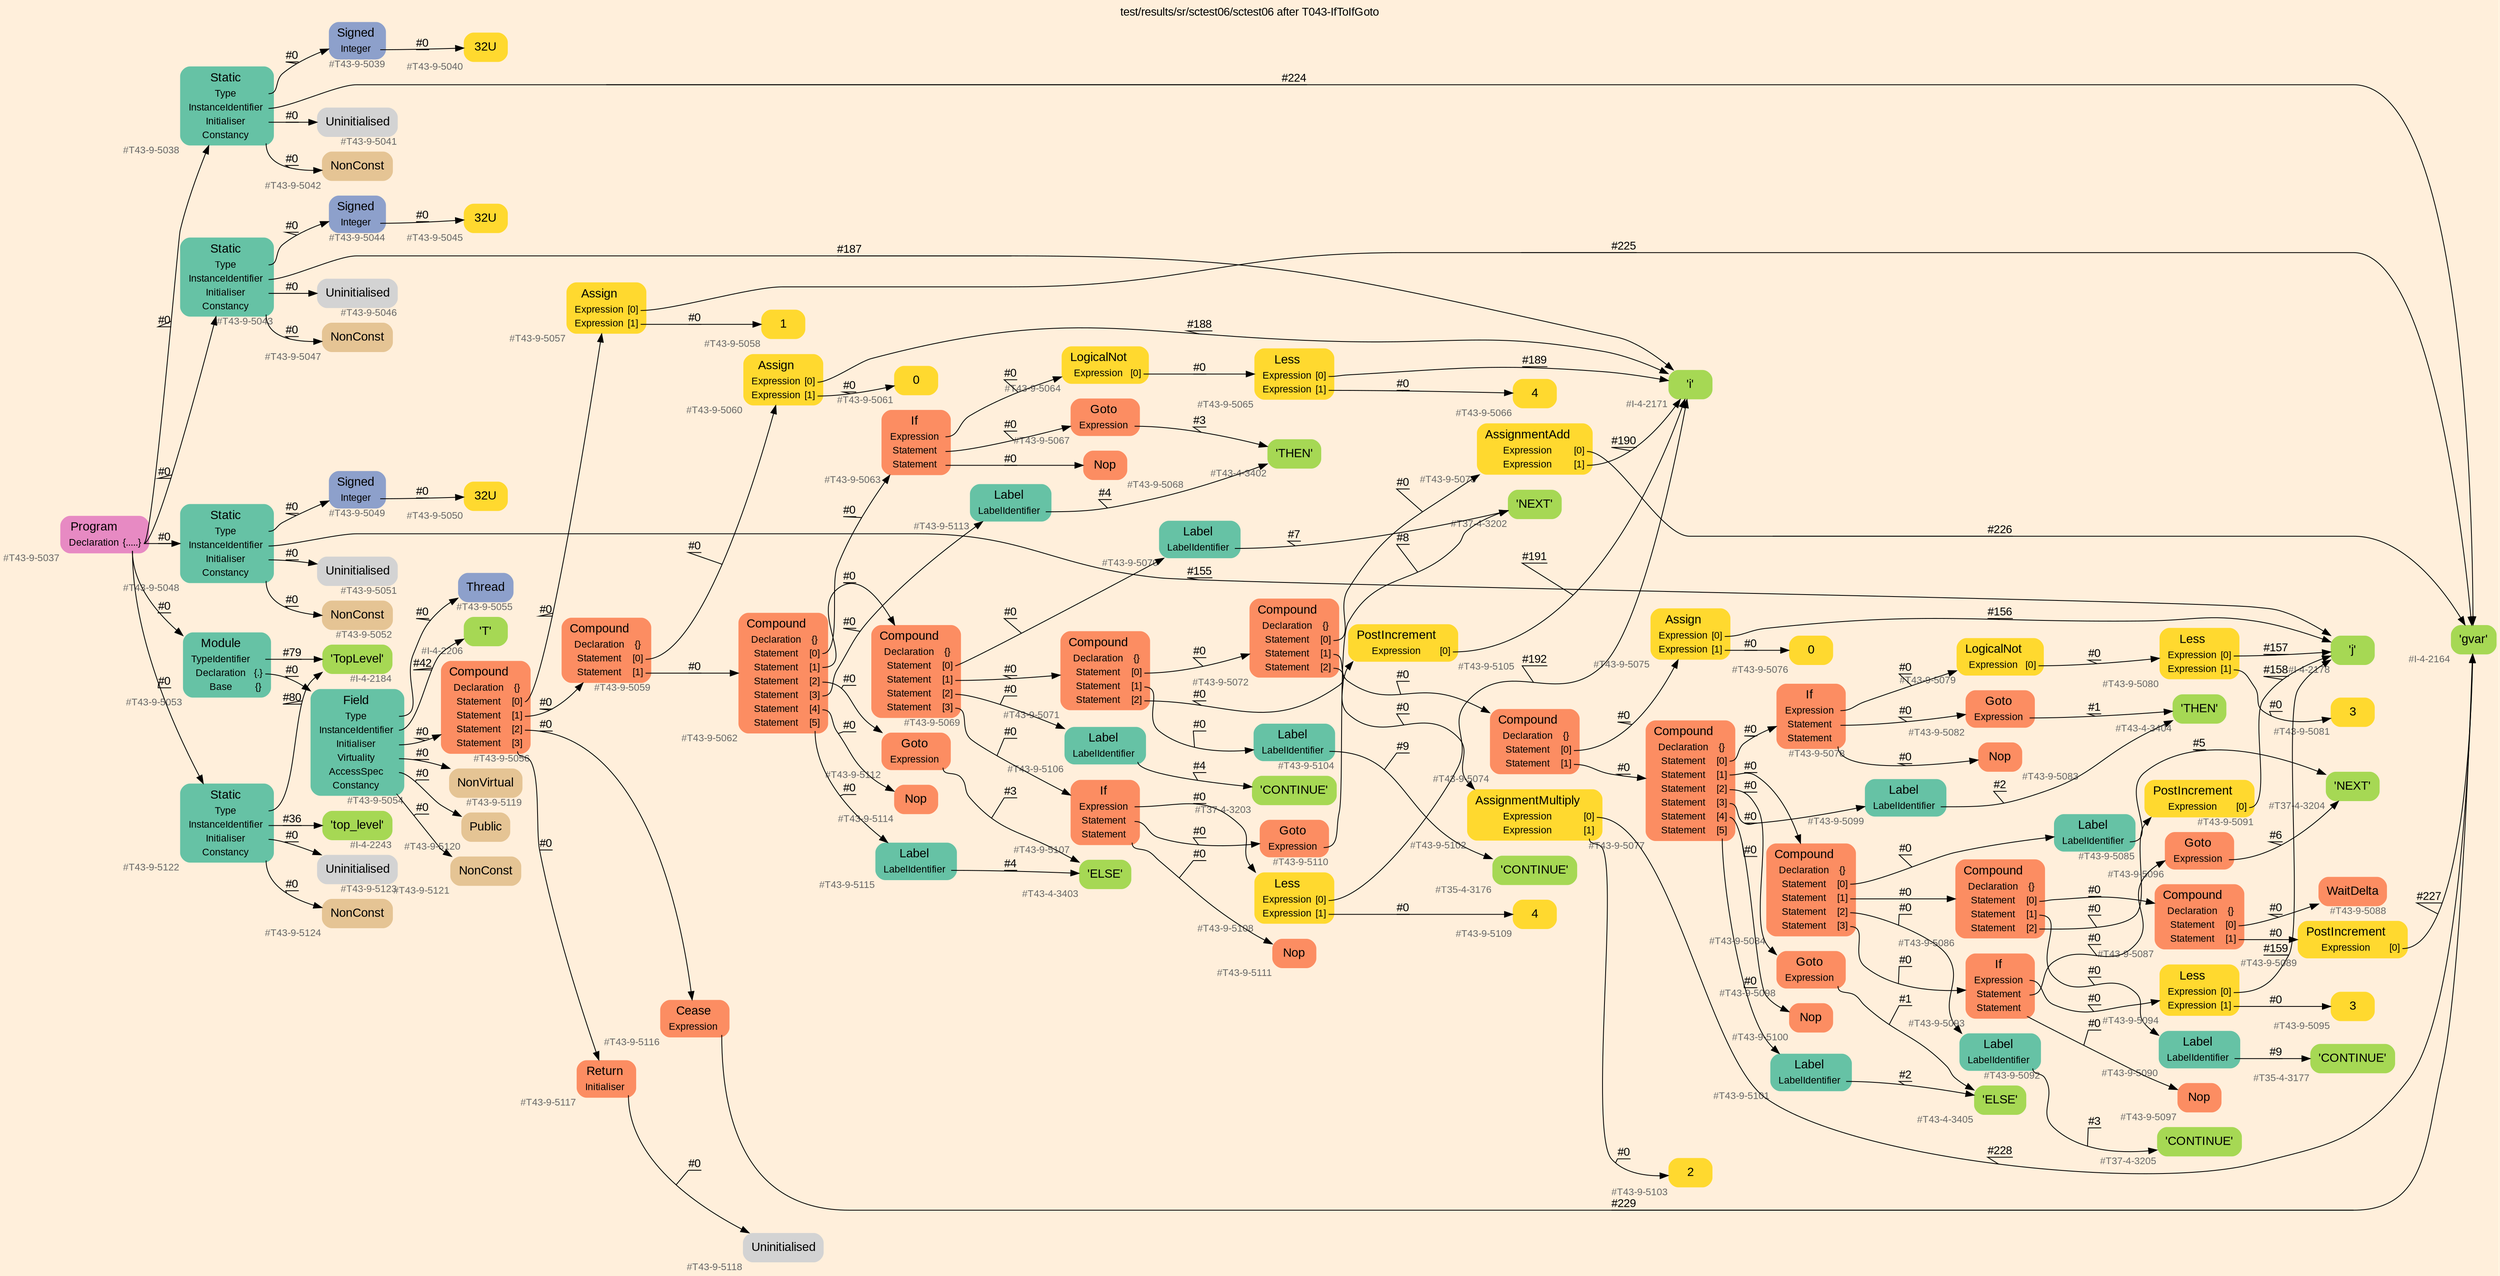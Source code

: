 digraph "test/results/sr/sctest06/sctest06 after T043-IfToIfGoto" {
label = "test/results/sr/sctest06/sctest06 after T043-IfToIfGoto"
labelloc = t
graph [
    rankdir = "LR"
    ranksep = 0.3
    bgcolor = antiquewhite1
    color = black
    fontcolor = black
    fontname = "Arial"
];
node [
    fontname = "Arial"
];
edge [
    fontname = "Arial"
];

// -------------------- node figure --------------------
// -------- block #T43-9-5037 ----------
"#T43-9-5037" [
    fillcolor = "/set28/4"
    xlabel = "#T43-9-5037"
    fontsize = "12"
    fontcolor = grey40
    shape = "plaintext"
    label = <<TABLE BORDER="0" CELLBORDER="0" CELLSPACING="0">
     <TR><TD><FONT COLOR="black" POINT-SIZE="15">Program</FONT></TD></TR>
     <TR><TD><FONT COLOR="black" POINT-SIZE="12">Declaration</FONT></TD><TD PORT="port0"><FONT COLOR="black" POINT-SIZE="12">{.....}</FONT></TD></TR>
    </TABLE>>
    style = "rounded,filled"
];

// -------- block #T43-9-5038 ----------
"#T43-9-5038" [
    fillcolor = "/set28/1"
    xlabel = "#T43-9-5038"
    fontsize = "12"
    fontcolor = grey40
    shape = "plaintext"
    label = <<TABLE BORDER="0" CELLBORDER="0" CELLSPACING="0">
     <TR><TD><FONT COLOR="black" POINT-SIZE="15">Static</FONT></TD></TR>
     <TR><TD><FONT COLOR="black" POINT-SIZE="12">Type</FONT></TD><TD PORT="port0"></TD></TR>
     <TR><TD><FONT COLOR="black" POINT-SIZE="12">InstanceIdentifier</FONT></TD><TD PORT="port1"></TD></TR>
     <TR><TD><FONT COLOR="black" POINT-SIZE="12">Initialiser</FONT></TD><TD PORT="port2"></TD></TR>
     <TR><TD><FONT COLOR="black" POINT-SIZE="12">Constancy</FONT></TD><TD PORT="port3"></TD></TR>
    </TABLE>>
    style = "rounded,filled"
];

// -------- block #T43-9-5039 ----------
"#T43-9-5039" [
    fillcolor = "/set28/3"
    xlabel = "#T43-9-5039"
    fontsize = "12"
    fontcolor = grey40
    shape = "plaintext"
    label = <<TABLE BORDER="0" CELLBORDER="0" CELLSPACING="0">
     <TR><TD><FONT COLOR="black" POINT-SIZE="15">Signed</FONT></TD></TR>
     <TR><TD><FONT COLOR="black" POINT-SIZE="12">Integer</FONT></TD><TD PORT="port0"></TD></TR>
    </TABLE>>
    style = "rounded,filled"
];

// -------- block #T43-9-5040 ----------
"#T43-9-5040" [
    fillcolor = "/set28/6"
    xlabel = "#T43-9-5040"
    fontsize = "12"
    fontcolor = grey40
    shape = "plaintext"
    label = <<TABLE BORDER="0" CELLBORDER="0" CELLSPACING="0">
     <TR><TD><FONT COLOR="black" POINT-SIZE="15">32U</FONT></TD></TR>
    </TABLE>>
    style = "rounded,filled"
];

// -------- block #I-4-2164 ----------
"#I-4-2164" [
    fillcolor = "/set28/5"
    xlabel = "#I-4-2164"
    fontsize = "12"
    fontcolor = grey40
    shape = "plaintext"
    label = <<TABLE BORDER="0" CELLBORDER="0" CELLSPACING="0">
     <TR><TD><FONT COLOR="black" POINT-SIZE="15">'gvar'</FONT></TD></TR>
    </TABLE>>
    style = "rounded,filled"
];

// -------- block #T43-9-5041 ----------
"#T43-9-5041" [
    xlabel = "#T43-9-5041"
    fontsize = "12"
    fontcolor = grey40
    shape = "plaintext"
    label = <<TABLE BORDER="0" CELLBORDER="0" CELLSPACING="0">
     <TR><TD><FONT COLOR="black" POINT-SIZE="15">Uninitialised</FONT></TD></TR>
    </TABLE>>
    style = "rounded,filled"
];

// -------- block #T43-9-5042 ----------
"#T43-9-5042" [
    fillcolor = "/set28/7"
    xlabel = "#T43-9-5042"
    fontsize = "12"
    fontcolor = grey40
    shape = "plaintext"
    label = <<TABLE BORDER="0" CELLBORDER="0" CELLSPACING="0">
     <TR><TD><FONT COLOR="black" POINT-SIZE="15">NonConst</FONT></TD></TR>
    </TABLE>>
    style = "rounded,filled"
];

// -------- block #T43-9-5043 ----------
"#T43-9-5043" [
    fillcolor = "/set28/1"
    xlabel = "#T43-9-5043"
    fontsize = "12"
    fontcolor = grey40
    shape = "plaintext"
    label = <<TABLE BORDER="0" CELLBORDER="0" CELLSPACING="0">
     <TR><TD><FONT COLOR="black" POINT-SIZE="15">Static</FONT></TD></TR>
     <TR><TD><FONT COLOR="black" POINT-SIZE="12">Type</FONT></TD><TD PORT="port0"></TD></TR>
     <TR><TD><FONT COLOR="black" POINT-SIZE="12">InstanceIdentifier</FONT></TD><TD PORT="port1"></TD></TR>
     <TR><TD><FONT COLOR="black" POINT-SIZE="12">Initialiser</FONT></TD><TD PORT="port2"></TD></TR>
     <TR><TD><FONT COLOR="black" POINT-SIZE="12">Constancy</FONT></TD><TD PORT="port3"></TD></TR>
    </TABLE>>
    style = "rounded,filled"
];

// -------- block #T43-9-5044 ----------
"#T43-9-5044" [
    fillcolor = "/set28/3"
    xlabel = "#T43-9-5044"
    fontsize = "12"
    fontcolor = grey40
    shape = "plaintext"
    label = <<TABLE BORDER="0" CELLBORDER="0" CELLSPACING="0">
     <TR><TD><FONT COLOR="black" POINT-SIZE="15">Signed</FONT></TD></TR>
     <TR><TD><FONT COLOR="black" POINT-SIZE="12">Integer</FONT></TD><TD PORT="port0"></TD></TR>
    </TABLE>>
    style = "rounded,filled"
];

// -------- block #T43-9-5045 ----------
"#T43-9-5045" [
    fillcolor = "/set28/6"
    xlabel = "#T43-9-5045"
    fontsize = "12"
    fontcolor = grey40
    shape = "plaintext"
    label = <<TABLE BORDER="0" CELLBORDER="0" CELLSPACING="0">
     <TR><TD><FONT COLOR="black" POINT-SIZE="15">32U</FONT></TD></TR>
    </TABLE>>
    style = "rounded,filled"
];

// -------- block #I-4-2171 ----------
"#I-4-2171" [
    fillcolor = "/set28/5"
    xlabel = "#I-4-2171"
    fontsize = "12"
    fontcolor = grey40
    shape = "plaintext"
    label = <<TABLE BORDER="0" CELLBORDER="0" CELLSPACING="0">
     <TR><TD><FONT COLOR="black" POINT-SIZE="15">'i'</FONT></TD></TR>
    </TABLE>>
    style = "rounded,filled"
];

// -------- block #T43-9-5046 ----------
"#T43-9-5046" [
    xlabel = "#T43-9-5046"
    fontsize = "12"
    fontcolor = grey40
    shape = "plaintext"
    label = <<TABLE BORDER="0" CELLBORDER="0" CELLSPACING="0">
     <TR><TD><FONT COLOR="black" POINT-SIZE="15">Uninitialised</FONT></TD></TR>
    </TABLE>>
    style = "rounded,filled"
];

// -------- block #T43-9-5047 ----------
"#T43-9-5047" [
    fillcolor = "/set28/7"
    xlabel = "#T43-9-5047"
    fontsize = "12"
    fontcolor = grey40
    shape = "plaintext"
    label = <<TABLE BORDER="0" CELLBORDER="0" CELLSPACING="0">
     <TR><TD><FONT COLOR="black" POINT-SIZE="15">NonConst</FONT></TD></TR>
    </TABLE>>
    style = "rounded,filled"
];

// -------- block #T43-9-5048 ----------
"#T43-9-5048" [
    fillcolor = "/set28/1"
    xlabel = "#T43-9-5048"
    fontsize = "12"
    fontcolor = grey40
    shape = "plaintext"
    label = <<TABLE BORDER="0" CELLBORDER="0" CELLSPACING="0">
     <TR><TD><FONT COLOR="black" POINT-SIZE="15">Static</FONT></TD></TR>
     <TR><TD><FONT COLOR="black" POINT-SIZE="12">Type</FONT></TD><TD PORT="port0"></TD></TR>
     <TR><TD><FONT COLOR="black" POINT-SIZE="12">InstanceIdentifier</FONT></TD><TD PORT="port1"></TD></TR>
     <TR><TD><FONT COLOR="black" POINT-SIZE="12">Initialiser</FONT></TD><TD PORT="port2"></TD></TR>
     <TR><TD><FONT COLOR="black" POINT-SIZE="12">Constancy</FONT></TD><TD PORT="port3"></TD></TR>
    </TABLE>>
    style = "rounded,filled"
];

// -------- block #T43-9-5049 ----------
"#T43-9-5049" [
    fillcolor = "/set28/3"
    xlabel = "#T43-9-5049"
    fontsize = "12"
    fontcolor = grey40
    shape = "plaintext"
    label = <<TABLE BORDER="0" CELLBORDER="0" CELLSPACING="0">
     <TR><TD><FONT COLOR="black" POINT-SIZE="15">Signed</FONT></TD></TR>
     <TR><TD><FONT COLOR="black" POINT-SIZE="12">Integer</FONT></TD><TD PORT="port0"></TD></TR>
    </TABLE>>
    style = "rounded,filled"
];

// -------- block #T43-9-5050 ----------
"#T43-9-5050" [
    fillcolor = "/set28/6"
    xlabel = "#T43-9-5050"
    fontsize = "12"
    fontcolor = grey40
    shape = "plaintext"
    label = <<TABLE BORDER="0" CELLBORDER="0" CELLSPACING="0">
     <TR><TD><FONT COLOR="black" POINT-SIZE="15">32U</FONT></TD></TR>
    </TABLE>>
    style = "rounded,filled"
];

// -------- block #I-4-2178 ----------
"#I-4-2178" [
    fillcolor = "/set28/5"
    xlabel = "#I-4-2178"
    fontsize = "12"
    fontcolor = grey40
    shape = "plaintext"
    label = <<TABLE BORDER="0" CELLBORDER="0" CELLSPACING="0">
     <TR><TD><FONT COLOR="black" POINT-SIZE="15">'j'</FONT></TD></TR>
    </TABLE>>
    style = "rounded,filled"
];

// -------- block #T43-9-5051 ----------
"#T43-9-5051" [
    xlabel = "#T43-9-5051"
    fontsize = "12"
    fontcolor = grey40
    shape = "plaintext"
    label = <<TABLE BORDER="0" CELLBORDER="0" CELLSPACING="0">
     <TR><TD><FONT COLOR="black" POINT-SIZE="15">Uninitialised</FONT></TD></TR>
    </TABLE>>
    style = "rounded,filled"
];

// -------- block #T43-9-5052 ----------
"#T43-9-5052" [
    fillcolor = "/set28/7"
    xlabel = "#T43-9-5052"
    fontsize = "12"
    fontcolor = grey40
    shape = "plaintext"
    label = <<TABLE BORDER="0" CELLBORDER="0" CELLSPACING="0">
     <TR><TD><FONT COLOR="black" POINT-SIZE="15">NonConst</FONT></TD></TR>
    </TABLE>>
    style = "rounded,filled"
];

// -------- block #T43-9-5053 ----------
"#T43-9-5053" [
    fillcolor = "/set28/1"
    xlabel = "#T43-9-5053"
    fontsize = "12"
    fontcolor = grey40
    shape = "plaintext"
    label = <<TABLE BORDER="0" CELLBORDER="0" CELLSPACING="0">
     <TR><TD><FONT COLOR="black" POINT-SIZE="15">Module</FONT></TD></TR>
     <TR><TD><FONT COLOR="black" POINT-SIZE="12">TypeIdentifier</FONT></TD><TD PORT="port0"></TD></TR>
     <TR><TD><FONT COLOR="black" POINT-SIZE="12">Declaration</FONT></TD><TD PORT="port1"><FONT COLOR="black" POINT-SIZE="12">{.}</FONT></TD></TR>
     <TR><TD><FONT COLOR="black" POINT-SIZE="12">Base</FONT></TD><TD PORT="port2"><FONT COLOR="black" POINT-SIZE="12">{}</FONT></TD></TR>
    </TABLE>>
    style = "rounded,filled"
];

// -------- block #I-4-2184 ----------
"#I-4-2184" [
    fillcolor = "/set28/5"
    xlabel = "#I-4-2184"
    fontsize = "12"
    fontcolor = grey40
    shape = "plaintext"
    label = <<TABLE BORDER="0" CELLBORDER="0" CELLSPACING="0">
     <TR><TD><FONT COLOR="black" POINT-SIZE="15">'TopLevel'</FONT></TD></TR>
    </TABLE>>
    style = "rounded,filled"
];

// -------- block #T43-9-5054 ----------
"#T43-9-5054" [
    fillcolor = "/set28/1"
    xlabel = "#T43-9-5054"
    fontsize = "12"
    fontcolor = grey40
    shape = "plaintext"
    label = <<TABLE BORDER="0" CELLBORDER="0" CELLSPACING="0">
     <TR><TD><FONT COLOR="black" POINT-SIZE="15">Field</FONT></TD></TR>
     <TR><TD><FONT COLOR="black" POINT-SIZE="12">Type</FONT></TD><TD PORT="port0"></TD></TR>
     <TR><TD><FONT COLOR="black" POINT-SIZE="12">InstanceIdentifier</FONT></TD><TD PORT="port1"></TD></TR>
     <TR><TD><FONT COLOR="black" POINT-SIZE="12">Initialiser</FONT></TD><TD PORT="port2"></TD></TR>
     <TR><TD><FONT COLOR="black" POINT-SIZE="12">Virtuality</FONT></TD><TD PORT="port3"></TD></TR>
     <TR><TD><FONT COLOR="black" POINT-SIZE="12">AccessSpec</FONT></TD><TD PORT="port4"></TD></TR>
     <TR><TD><FONT COLOR="black" POINT-SIZE="12">Constancy</FONT></TD><TD PORT="port5"></TD></TR>
    </TABLE>>
    style = "rounded,filled"
];

// -------- block #T43-9-5055 ----------
"#T43-9-5055" [
    fillcolor = "/set28/3"
    xlabel = "#T43-9-5055"
    fontsize = "12"
    fontcolor = grey40
    shape = "plaintext"
    label = <<TABLE BORDER="0" CELLBORDER="0" CELLSPACING="0">
     <TR><TD><FONT COLOR="black" POINT-SIZE="15">Thread</FONT></TD></TR>
    </TABLE>>
    style = "rounded,filled"
];

// -------- block #I-4-2206 ----------
"#I-4-2206" [
    fillcolor = "/set28/5"
    xlabel = "#I-4-2206"
    fontsize = "12"
    fontcolor = grey40
    shape = "plaintext"
    label = <<TABLE BORDER="0" CELLBORDER="0" CELLSPACING="0">
     <TR><TD><FONT COLOR="black" POINT-SIZE="15">'T'</FONT></TD></TR>
    </TABLE>>
    style = "rounded,filled"
];

// -------- block #T43-9-5056 ----------
"#T43-9-5056" [
    fillcolor = "/set28/2"
    xlabel = "#T43-9-5056"
    fontsize = "12"
    fontcolor = grey40
    shape = "plaintext"
    label = <<TABLE BORDER="0" CELLBORDER="0" CELLSPACING="0">
     <TR><TD><FONT COLOR="black" POINT-SIZE="15">Compound</FONT></TD></TR>
     <TR><TD><FONT COLOR="black" POINT-SIZE="12">Declaration</FONT></TD><TD PORT="port0"><FONT COLOR="black" POINT-SIZE="12">{}</FONT></TD></TR>
     <TR><TD><FONT COLOR="black" POINT-SIZE="12">Statement</FONT></TD><TD PORT="port1"><FONT COLOR="black" POINT-SIZE="12">[0]</FONT></TD></TR>
     <TR><TD><FONT COLOR="black" POINT-SIZE="12">Statement</FONT></TD><TD PORT="port2"><FONT COLOR="black" POINT-SIZE="12">[1]</FONT></TD></TR>
     <TR><TD><FONT COLOR="black" POINT-SIZE="12">Statement</FONT></TD><TD PORT="port3"><FONT COLOR="black" POINT-SIZE="12">[2]</FONT></TD></TR>
     <TR><TD><FONT COLOR="black" POINT-SIZE="12">Statement</FONT></TD><TD PORT="port4"><FONT COLOR="black" POINT-SIZE="12">[3]</FONT></TD></TR>
    </TABLE>>
    style = "rounded,filled"
];

// -------- block #T43-9-5057 ----------
"#T43-9-5057" [
    fillcolor = "/set28/6"
    xlabel = "#T43-9-5057"
    fontsize = "12"
    fontcolor = grey40
    shape = "plaintext"
    label = <<TABLE BORDER="0" CELLBORDER="0" CELLSPACING="0">
     <TR><TD><FONT COLOR="black" POINT-SIZE="15">Assign</FONT></TD></TR>
     <TR><TD><FONT COLOR="black" POINT-SIZE="12">Expression</FONT></TD><TD PORT="port0"><FONT COLOR="black" POINT-SIZE="12">[0]</FONT></TD></TR>
     <TR><TD><FONT COLOR="black" POINT-SIZE="12">Expression</FONT></TD><TD PORT="port1"><FONT COLOR="black" POINT-SIZE="12">[1]</FONT></TD></TR>
    </TABLE>>
    style = "rounded,filled"
];

// -------- block #T43-9-5058 ----------
"#T43-9-5058" [
    fillcolor = "/set28/6"
    xlabel = "#T43-9-5058"
    fontsize = "12"
    fontcolor = grey40
    shape = "plaintext"
    label = <<TABLE BORDER="0" CELLBORDER="0" CELLSPACING="0">
     <TR><TD><FONT COLOR="black" POINT-SIZE="15">1</FONT></TD></TR>
    </TABLE>>
    style = "rounded,filled"
];

// -------- block #T43-9-5059 ----------
"#T43-9-5059" [
    fillcolor = "/set28/2"
    xlabel = "#T43-9-5059"
    fontsize = "12"
    fontcolor = grey40
    shape = "plaintext"
    label = <<TABLE BORDER="0" CELLBORDER="0" CELLSPACING="0">
     <TR><TD><FONT COLOR="black" POINT-SIZE="15">Compound</FONT></TD></TR>
     <TR><TD><FONT COLOR="black" POINT-SIZE="12">Declaration</FONT></TD><TD PORT="port0"><FONT COLOR="black" POINT-SIZE="12">{}</FONT></TD></TR>
     <TR><TD><FONT COLOR="black" POINT-SIZE="12">Statement</FONT></TD><TD PORT="port1"><FONT COLOR="black" POINT-SIZE="12">[0]</FONT></TD></TR>
     <TR><TD><FONT COLOR="black" POINT-SIZE="12">Statement</FONT></TD><TD PORT="port2"><FONT COLOR="black" POINT-SIZE="12">[1]</FONT></TD></TR>
    </TABLE>>
    style = "rounded,filled"
];

// -------- block #T43-9-5060 ----------
"#T43-9-5060" [
    fillcolor = "/set28/6"
    xlabel = "#T43-9-5060"
    fontsize = "12"
    fontcolor = grey40
    shape = "plaintext"
    label = <<TABLE BORDER="0" CELLBORDER="0" CELLSPACING="0">
     <TR><TD><FONT COLOR="black" POINT-SIZE="15">Assign</FONT></TD></TR>
     <TR><TD><FONT COLOR="black" POINT-SIZE="12">Expression</FONT></TD><TD PORT="port0"><FONT COLOR="black" POINT-SIZE="12">[0]</FONT></TD></TR>
     <TR><TD><FONT COLOR="black" POINT-SIZE="12">Expression</FONT></TD><TD PORT="port1"><FONT COLOR="black" POINT-SIZE="12">[1]</FONT></TD></TR>
    </TABLE>>
    style = "rounded,filled"
];

// -------- block #T43-9-5061 ----------
"#T43-9-5061" [
    fillcolor = "/set28/6"
    xlabel = "#T43-9-5061"
    fontsize = "12"
    fontcolor = grey40
    shape = "plaintext"
    label = <<TABLE BORDER="0" CELLBORDER="0" CELLSPACING="0">
     <TR><TD><FONT COLOR="black" POINT-SIZE="15">0</FONT></TD></TR>
    </TABLE>>
    style = "rounded,filled"
];

// -------- block #T43-9-5062 ----------
"#T43-9-5062" [
    fillcolor = "/set28/2"
    xlabel = "#T43-9-5062"
    fontsize = "12"
    fontcolor = grey40
    shape = "plaintext"
    label = <<TABLE BORDER="0" CELLBORDER="0" CELLSPACING="0">
     <TR><TD><FONT COLOR="black" POINT-SIZE="15">Compound</FONT></TD></TR>
     <TR><TD><FONT COLOR="black" POINT-SIZE="12">Declaration</FONT></TD><TD PORT="port0"><FONT COLOR="black" POINT-SIZE="12">{}</FONT></TD></TR>
     <TR><TD><FONT COLOR="black" POINT-SIZE="12">Statement</FONT></TD><TD PORT="port1"><FONT COLOR="black" POINT-SIZE="12">[0]</FONT></TD></TR>
     <TR><TD><FONT COLOR="black" POINT-SIZE="12">Statement</FONT></TD><TD PORT="port2"><FONT COLOR="black" POINT-SIZE="12">[1]</FONT></TD></TR>
     <TR><TD><FONT COLOR="black" POINT-SIZE="12">Statement</FONT></TD><TD PORT="port3"><FONT COLOR="black" POINT-SIZE="12">[2]</FONT></TD></TR>
     <TR><TD><FONT COLOR="black" POINT-SIZE="12">Statement</FONT></TD><TD PORT="port4"><FONT COLOR="black" POINT-SIZE="12">[3]</FONT></TD></TR>
     <TR><TD><FONT COLOR="black" POINT-SIZE="12">Statement</FONT></TD><TD PORT="port5"><FONT COLOR="black" POINT-SIZE="12">[4]</FONT></TD></TR>
     <TR><TD><FONT COLOR="black" POINT-SIZE="12">Statement</FONT></TD><TD PORT="port6"><FONT COLOR="black" POINT-SIZE="12">[5]</FONT></TD></TR>
    </TABLE>>
    style = "rounded,filled"
];

// -------- block #T43-9-5063 ----------
"#T43-9-5063" [
    fillcolor = "/set28/2"
    xlabel = "#T43-9-5063"
    fontsize = "12"
    fontcolor = grey40
    shape = "plaintext"
    label = <<TABLE BORDER="0" CELLBORDER="0" CELLSPACING="0">
     <TR><TD><FONT COLOR="black" POINT-SIZE="15">If</FONT></TD></TR>
     <TR><TD><FONT COLOR="black" POINT-SIZE="12">Expression</FONT></TD><TD PORT="port0"></TD></TR>
     <TR><TD><FONT COLOR="black" POINT-SIZE="12">Statement</FONT></TD><TD PORT="port1"></TD></TR>
     <TR><TD><FONT COLOR="black" POINT-SIZE="12">Statement</FONT></TD><TD PORT="port2"></TD></TR>
    </TABLE>>
    style = "rounded,filled"
];

// -------- block #T43-9-5064 ----------
"#T43-9-5064" [
    fillcolor = "/set28/6"
    xlabel = "#T43-9-5064"
    fontsize = "12"
    fontcolor = grey40
    shape = "plaintext"
    label = <<TABLE BORDER="0" CELLBORDER="0" CELLSPACING="0">
     <TR><TD><FONT COLOR="black" POINT-SIZE="15">LogicalNot</FONT></TD></TR>
     <TR><TD><FONT COLOR="black" POINT-SIZE="12">Expression</FONT></TD><TD PORT="port0"><FONT COLOR="black" POINT-SIZE="12">[0]</FONT></TD></TR>
    </TABLE>>
    style = "rounded,filled"
];

// -------- block #T43-9-5065 ----------
"#T43-9-5065" [
    fillcolor = "/set28/6"
    xlabel = "#T43-9-5065"
    fontsize = "12"
    fontcolor = grey40
    shape = "plaintext"
    label = <<TABLE BORDER="0" CELLBORDER="0" CELLSPACING="0">
     <TR><TD><FONT COLOR="black" POINT-SIZE="15">Less</FONT></TD></TR>
     <TR><TD><FONT COLOR="black" POINT-SIZE="12">Expression</FONT></TD><TD PORT="port0"><FONT COLOR="black" POINT-SIZE="12">[0]</FONT></TD></TR>
     <TR><TD><FONT COLOR="black" POINT-SIZE="12">Expression</FONT></TD><TD PORT="port1"><FONT COLOR="black" POINT-SIZE="12">[1]</FONT></TD></TR>
    </TABLE>>
    style = "rounded,filled"
];

// -------- block #T43-9-5066 ----------
"#T43-9-5066" [
    fillcolor = "/set28/6"
    xlabel = "#T43-9-5066"
    fontsize = "12"
    fontcolor = grey40
    shape = "plaintext"
    label = <<TABLE BORDER="0" CELLBORDER="0" CELLSPACING="0">
     <TR><TD><FONT COLOR="black" POINT-SIZE="15">4</FONT></TD></TR>
    </TABLE>>
    style = "rounded,filled"
];

// -------- block #T43-9-5067 ----------
"#T43-9-5067" [
    fillcolor = "/set28/2"
    xlabel = "#T43-9-5067"
    fontsize = "12"
    fontcolor = grey40
    shape = "plaintext"
    label = <<TABLE BORDER="0" CELLBORDER="0" CELLSPACING="0">
     <TR><TD><FONT COLOR="black" POINT-SIZE="15">Goto</FONT></TD></TR>
     <TR><TD><FONT COLOR="black" POINT-SIZE="12">Expression</FONT></TD><TD PORT="port0"></TD></TR>
    </TABLE>>
    style = "rounded,filled"
];

// -------- block #T43-4-3402 ----------
"#T43-4-3402" [
    fillcolor = "/set28/5"
    xlabel = "#T43-4-3402"
    fontsize = "12"
    fontcolor = grey40
    shape = "plaintext"
    label = <<TABLE BORDER="0" CELLBORDER="0" CELLSPACING="0">
     <TR><TD><FONT COLOR="black" POINT-SIZE="15">'THEN'</FONT></TD></TR>
    </TABLE>>
    style = "rounded,filled"
];

// -------- block #T43-9-5068 ----------
"#T43-9-5068" [
    fillcolor = "/set28/2"
    xlabel = "#T43-9-5068"
    fontsize = "12"
    fontcolor = grey40
    shape = "plaintext"
    label = <<TABLE BORDER="0" CELLBORDER="0" CELLSPACING="0">
     <TR><TD><FONT COLOR="black" POINT-SIZE="15">Nop</FONT></TD></TR>
    </TABLE>>
    style = "rounded,filled"
];

// -------- block #T43-9-5069 ----------
"#T43-9-5069" [
    fillcolor = "/set28/2"
    xlabel = "#T43-9-5069"
    fontsize = "12"
    fontcolor = grey40
    shape = "plaintext"
    label = <<TABLE BORDER="0" CELLBORDER="0" CELLSPACING="0">
     <TR><TD><FONT COLOR="black" POINT-SIZE="15">Compound</FONT></TD></TR>
     <TR><TD><FONT COLOR="black" POINT-SIZE="12">Declaration</FONT></TD><TD PORT="port0"><FONT COLOR="black" POINT-SIZE="12">{}</FONT></TD></TR>
     <TR><TD><FONT COLOR="black" POINT-SIZE="12">Statement</FONT></TD><TD PORT="port1"><FONT COLOR="black" POINT-SIZE="12">[0]</FONT></TD></TR>
     <TR><TD><FONT COLOR="black" POINT-SIZE="12">Statement</FONT></TD><TD PORT="port2"><FONT COLOR="black" POINT-SIZE="12">[1]</FONT></TD></TR>
     <TR><TD><FONT COLOR="black" POINT-SIZE="12">Statement</FONT></TD><TD PORT="port3"><FONT COLOR="black" POINT-SIZE="12">[2]</FONT></TD></TR>
     <TR><TD><FONT COLOR="black" POINT-SIZE="12">Statement</FONT></TD><TD PORT="port4"><FONT COLOR="black" POINT-SIZE="12">[3]</FONT></TD></TR>
    </TABLE>>
    style = "rounded,filled"
];

// -------- block #T43-9-5070 ----------
"#T43-9-5070" [
    fillcolor = "/set28/1"
    xlabel = "#T43-9-5070"
    fontsize = "12"
    fontcolor = grey40
    shape = "plaintext"
    label = <<TABLE BORDER="0" CELLBORDER="0" CELLSPACING="0">
     <TR><TD><FONT COLOR="black" POINT-SIZE="15">Label</FONT></TD></TR>
     <TR><TD><FONT COLOR="black" POINT-SIZE="12">LabelIdentifier</FONT></TD><TD PORT="port0"></TD></TR>
    </TABLE>>
    style = "rounded,filled"
];

// -------- block #T37-4-3202 ----------
"#T37-4-3202" [
    fillcolor = "/set28/5"
    xlabel = "#T37-4-3202"
    fontsize = "12"
    fontcolor = grey40
    shape = "plaintext"
    label = <<TABLE BORDER="0" CELLBORDER="0" CELLSPACING="0">
     <TR><TD><FONT COLOR="black" POINT-SIZE="15">'NEXT'</FONT></TD></TR>
    </TABLE>>
    style = "rounded,filled"
];

// -------- block #T43-9-5071 ----------
"#T43-9-5071" [
    fillcolor = "/set28/2"
    xlabel = "#T43-9-5071"
    fontsize = "12"
    fontcolor = grey40
    shape = "plaintext"
    label = <<TABLE BORDER="0" CELLBORDER="0" CELLSPACING="0">
     <TR><TD><FONT COLOR="black" POINT-SIZE="15">Compound</FONT></TD></TR>
     <TR><TD><FONT COLOR="black" POINT-SIZE="12">Declaration</FONT></TD><TD PORT="port0"><FONT COLOR="black" POINT-SIZE="12">{}</FONT></TD></TR>
     <TR><TD><FONT COLOR="black" POINT-SIZE="12">Statement</FONT></TD><TD PORT="port1"><FONT COLOR="black" POINT-SIZE="12">[0]</FONT></TD></TR>
     <TR><TD><FONT COLOR="black" POINT-SIZE="12">Statement</FONT></TD><TD PORT="port2"><FONT COLOR="black" POINT-SIZE="12">[1]</FONT></TD></TR>
     <TR><TD><FONT COLOR="black" POINT-SIZE="12">Statement</FONT></TD><TD PORT="port3"><FONT COLOR="black" POINT-SIZE="12">[2]</FONT></TD></TR>
    </TABLE>>
    style = "rounded,filled"
];

// -------- block #T43-9-5072 ----------
"#T43-9-5072" [
    fillcolor = "/set28/2"
    xlabel = "#T43-9-5072"
    fontsize = "12"
    fontcolor = grey40
    shape = "plaintext"
    label = <<TABLE BORDER="0" CELLBORDER="0" CELLSPACING="0">
     <TR><TD><FONT COLOR="black" POINT-SIZE="15">Compound</FONT></TD></TR>
     <TR><TD><FONT COLOR="black" POINT-SIZE="12">Declaration</FONT></TD><TD PORT="port0"><FONT COLOR="black" POINT-SIZE="12">{}</FONT></TD></TR>
     <TR><TD><FONT COLOR="black" POINT-SIZE="12">Statement</FONT></TD><TD PORT="port1"><FONT COLOR="black" POINT-SIZE="12">[0]</FONT></TD></TR>
     <TR><TD><FONT COLOR="black" POINT-SIZE="12">Statement</FONT></TD><TD PORT="port2"><FONT COLOR="black" POINT-SIZE="12">[1]</FONT></TD></TR>
     <TR><TD><FONT COLOR="black" POINT-SIZE="12">Statement</FONT></TD><TD PORT="port3"><FONT COLOR="black" POINT-SIZE="12">[2]</FONT></TD></TR>
    </TABLE>>
    style = "rounded,filled"
];

// -------- block #T43-9-5073 ----------
"#T43-9-5073" [
    fillcolor = "/set28/6"
    xlabel = "#T43-9-5073"
    fontsize = "12"
    fontcolor = grey40
    shape = "plaintext"
    label = <<TABLE BORDER="0" CELLBORDER="0" CELLSPACING="0">
     <TR><TD><FONT COLOR="black" POINT-SIZE="15">AssignmentAdd</FONT></TD></TR>
     <TR><TD><FONT COLOR="black" POINT-SIZE="12">Expression</FONT></TD><TD PORT="port0"><FONT COLOR="black" POINT-SIZE="12">[0]</FONT></TD></TR>
     <TR><TD><FONT COLOR="black" POINT-SIZE="12">Expression</FONT></TD><TD PORT="port1"><FONT COLOR="black" POINT-SIZE="12">[1]</FONT></TD></TR>
    </TABLE>>
    style = "rounded,filled"
];

// -------- block #T43-9-5074 ----------
"#T43-9-5074" [
    fillcolor = "/set28/2"
    xlabel = "#T43-9-5074"
    fontsize = "12"
    fontcolor = grey40
    shape = "plaintext"
    label = <<TABLE BORDER="0" CELLBORDER="0" CELLSPACING="0">
     <TR><TD><FONT COLOR="black" POINT-SIZE="15">Compound</FONT></TD></TR>
     <TR><TD><FONT COLOR="black" POINT-SIZE="12">Declaration</FONT></TD><TD PORT="port0"><FONT COLOR="black" POINT-SIZE="12">{}</FONT></TD></TR>
     <TR><TD><FONT COLOR="black" POINT-SIZE="12">Statement</FONT></TD><TD PORT="port1"><FONT COLOR="black" POINT-SIZE="12">[0]</FONT></TD></TR>
     <TR><TD><FONT COLOR="black" POINT-SIZE="12">Statement</FONT></TD><TD PORT="port2"><FONT COLOR="black" POINT-SIZE="12">[1]</FONT></TD></TR>
    </TABLE>>
    style = "rounded,filled"
];

// -------- block #T43-9-5075 ----------
"#T43-9-5075" [
    fillcolor = "/set28/6"
    xlabel = "#T43-9-5075"
    fontsize = "12"
    fontcolor = grey40
    shape = "plaintext"
    label = <<TABLE BORDER="0" CELLBORDER="0" CELLSPACING="0">
     <TR><TD><FONT COLOR="black" POINT-SIZE="15">Assign</FONT></TD></TR>
     <TR><TD><FONT COLOR="black" POINT-SIZE="12">Expression</FONT></TD><TD PORT="port0"><FONT COLOR="black" POINT-SIZE="12">[0]</FONT></TD></TR>
     <TR><TD><FONT COLOR="black" POINT-SIZE="12">Expression</FONT></TD><TD PORT="port1"><FONT COLOR="black" POINT-SIZE="12">[1]</FONT></TD></TR>
    </TABLE>>
    style = "rounded,filled"
];

// -------- block #T43-9-5076 ----------
"#T43-9-5076" [
    fillcolor = "/set28/6"
    xlabel = "#T43-9-5076"
    fontsize = "12"
    fontcolor = grey40
    shape = "plaintext"
    label = <<TABLE BORDER="0" CELLBORDER="0" CELLSPACING="0">
     <TR><TD><FONT COLOR="black" POINT-SIZE="15">0</FONT></TD></TR>
    </TABLE>>
    style = "rounded,filled"
];

// -------- block #T43-9-5077 ----------
"#T43-9-5077" [
    fillcolor = "/set28/2"
    xlabel = "#T43-9-5077"
    fontsize = "12"
    fontcolor = grey40
    shape = "plaintext"
    label = <<TABLE BORDER="0" CELLBORDER="0" CELLSPACING="0">
     <TR><TD><FONT COLOR="black" POINT-SIZE="15">Compound</FONT></TD></TR>
     <TR><TD><FONT COLOR="black" POINT-SIZE="12">Declaration</FONT></TD><TD PORT="port0"><FONT COLOR="black" POINT-SIZE="12">{}</FONT></TD></TR>
     <TR><TD><FONT COLOR="black" POINT-SIZE="12">Statement</FONT></TD><TD PORT="port1"><FONT COLOR="black" POINT-SIZE="12">[0]</FONT></TD></TR>
     <TR><TD><FONT COLOR="black" POINT-SIZE="12">Statement</FONT></TD><TD PORT="port2"><FONT COLOR="black" POINT-SIZE="12">[1]</FONT></TD></TR>
     <TR><TD><FONT COLOR="black" POINT-SIZE="12">Statement</FONT></TD><TD PORT="port3"><FONT COLOR="black" POINT-SIZE="12">[2]</FONT></TD></TR>
     <TR><TD><FONT COLOR="black" POINT-SIZE="12">Statement</FONT></TD><TD PORT="port4"><FONT COLOR="black" POINT-SIZE="12">[3]</FONT></TD></TR>
     <TR><TD><FONT COLOR="black" POINT-SIZE="12">Statement</FONT></TD><TD PORT="port5"><FONT COLOR="black" POINT-SIZE="12">[4]</FONT></TD></TR>
     <TR><TD><FONT COLOR="black" POINT-SIZE="12">Statement</FONT></TD><TD PORT="port6"><FONT COLOR="black" POINT-SIZE="12">[5]</FONT></TD></TR>
    </TABLE>>
    style = "rounded,filled"
];

// -------- block #T43-9-5078 ----------
"#T43-9-5078" [
    fillcolor = "/set28/2"
    xlabel = "#T43-9-5078"
    fontsize = "12"
    fontcolor = grey40
    shape = "plaintext"
    label = <<TABLE BORDER="0" CELLBORDER="0" CELLSPACING="0">
     <TR><TD><FONT COLOR="black" POINT-SIZE="15">If</FONT></TD></TR>
     <TR><TD><FONT COLOR="black" POINT-SIZE="12">Expression</FONT></TD><TD PORT="port0"></TD></TR>
     <TR><TD><FONT COLOR="black" POINT-SIZE="12">Statement</FONT></TD><TD PORT="port1"></TD></TR>
     <TR><TD><FONT COLOR="black" POINT-SIZE="12">Statement</FONT></TD><TD PORT="port2"></TD></TR>
    </TABLE>>
    style = "rounded,filled"
];

// -------- block #T43-9-5079 ----------
"#T43-9-5079" [
    fillcolor = "/set28/6"
    xlabel = "#T43-9-5079"
    fontsize = "12"
    fontcolor = grey40
    shape = "plaintext"
    label = <<TABLE BORDER="0" CELLBORDER="0" CELLSPACING="0">
     <TR><TD><FONT COLOR="black" POINT-SIZE="15">LogicalNot</FONT></TD></TR>
     <TR><TD><FONT COLOR="black" POINT-SIZE="12">Expression</FONT></TD><TD PORT="port0"><FONT COLOR="black" POINT-SIZE="12">[0]</FONT></TD></TR>
    </TABLE>>
    style = "rounded,filled"
];

// -------- block #T43-9-5080 ----------
"#T43-9-5080" [
    fillcolor = "/set28/6"
    xlabel = "#T43-9-5080"
    fontsize = "12"
    fontcolor = grey40
    shape = "plaintext"
    label = <<TABLE BORDER="0" CELLBORDER="0" CELLSPACING="0">
     <TR><TD><FONT COLOR="black" POINT-SIZE="15">Less</FONT></TD></TR>
     <TR><TD><FONT COLOR="black" POINT-SIZE="12">Expression</FONT></TD><TD PORT="port0"><FONT COLOR="black" POINT-SIZE="12">[0]</FONT></TD></TR>
     <TR><TD><FONT COLOR="black" POINT-SIZE="12">Expression</FONT></TD><TD PORT="port1"><FONT COLOR="black" POINT-SIZE="12">[1]</FONT></TD></TR>
    </TABLE>>
    style = "rounded,filled"
];

// -------- block #T43-9-5081 ----------
"#T43-9-5081" [
    fillcolor = "/set28/6"
    xlabel = "#T43-9-5081"
    fontsize = "12"
    fontcolor = grey40
    shape = "plaintext"
    label = <<TABLE BORDER="0" CELLBORDER="0" CELLSPACING="0">
     <TR><TD><FONT COLOR="black" POINT-SIZE="15">3</FONT></TD></TR>
    </TABLE>>
    style = "rounded,filled"
];

// -------- block #T43-9-5082 ----------
"#T43-9-5082" [
    fillcolor = "/set28/2"
    xlabel = "#T43-9-5082"
    fontsize = "12"
    fontcolor = grey40
    shape = "plaintext"
    label = <<TABLE BORDER="0" CELLBORDER="0" CELLSPACING="0">
     <TR><TD><FONT COLOR="black" POINT-SIZE="15">Goto</FONT></TD></TR>
     <TR><TD><FONT COLOR="black" POINT-SIZE="12">Expression</FONT></TD><TD PORT="port0"></TD></TR>
    </TABLE>>
    style = "rounded,filled"
];

// -------- block #T43-4-3404 ----------
"#T43-4-3404" [
    fillcolor = "/set28/5"
    xlabel = "#T43-4-3404"
    fontsize = "12"
    fontcolor = grey40
    shape = "plaintext"
    label = <<TABLE BORDER="0" CELLBORDER="0" CELLSPACING="0">
     <TR><TD><FONT COLOR="black" POINT-SIZE="15">'THEN'</FONT></TD></TR>
    </TABLE>>
    style = "rounded,filled"
];

// -------- block #T43-9-5083 ----------
"#T43-9-5083" [
    fillcolor = "/set28/2"
    xlabel = "#T43-9-5083"
    fontsize = "12"
    fontcolor = grey40
    shape = "plaintext"
    label = <<TABLE BORDER="0" CELLBORDER="0" CELLSPACING="0">
     <TR><TD><FONT COLOR="black" POINT-SIZE="15">Nop</FONT></TD></TR>
    </TABLE>>
    style = "rounded,filled"
];

// -------- block #T43-9-5084 ----------
"#T43-9-5084" [
    fillcolor = "/set28/2"
    xlabel = "#T43-9-5084"
    fontsize = "12"
    fontcolor = grey40
    shape = "plaintext"
    label = <<TABLE BORDER="0" CELLBORDER="0" CELLSPACING="0">
     <TR><TD><FONT COLOR="black" POINT-SIZE="15">Compound</FONT></TD></TR>
     <TR><TD><FONT COLOR="black" POINT-SIZE="12">Declaration</FONT></TD><TD PORT="port0"><FONT COLOR="black" POINT-SIZE="12">{}</FONT></TD></TR>
     <TR><TD><FONT COLOR="black" POINT-SIZE="12">Statement</FONT></TD><TD PORT="port1"><FONT COLOR="black" POINT-SIZE="12">[0]</FONT></TD></TR>
     <TR><TD><FONT COLOR="black" POINT-SIZE="12">Statement</FONT></TD><TD PORT="port2"><FONT COLOR="black" POINT-SIZE="12">[1]</FONT></TD></TR>
     <TR><TD><FONT COLOR="black" POINT-SIZE="12">Statement</FONT></TD><TD PORT="port3"><FONT COLOR="black" POINT-SIZE="12">[2]</FONT></TD></TR>
     <TR><TD><FONT COLOR="black" POINT-SIZE="12">Statement</FONT></TD><TD PORT="port4"><FONT COLOR="black" POINT-SIZE="12">[3]</FONT></TD></TR>
    </TABLE>>
    style = "rounded,filled"
];

// -------- block #T43-9-5085 ----------
"#T43-9-5085" [
    fillcolor = "/set28/1"
    xlabel = "#T43-9-5085"
    fontsize = "12"
    fontcolor = grey40
    shape = "plaintext"
    label = <<TABLE BORDER="0" CELLBORDER="0" CELLSPACING="0">
     <TR><TD><FONT COLOR="black" POINT-SIZE="15">Label</FONT></TD></TR>
     <TR><TD><FONT COLOR="black" POINT-SIZE="12">LabelIdentifier</FONT></TD><TD PORT="port0"></TD></TR>
    </TABLE>>
    style = "rounded,filled"
];

// -------- block #T37-4-3204 ----------
"#T37-4-3204" [
    fillcolor = "/set28/5"
    xlabel = "#T37-4-3204"
    fontsize = "12"
    fontcolor = grey40
    shape = "plaintext"
    label = <<TABLE BORDER="0" CELLBORDER="0" CELLSPACING="0">
     <TR><TD><FONT COLOR="black" POINT-SIZE="15">'NEXT'</FONT></TD></TR>
    </TABLE>>
    style = "rounded,filled"
];

// -------- block #T43-9-5086 ----------
"#T43-9-5086" [
    fillcolor = "/set28/2"
    xlabel = "#T43-9-5086"
    fontsize = "12"
    fontcolor = grey40
    shape = "plaintext"
    label = <<TABLE BORDER="0" CELLBORDER="0" CELLSPACING="0">
     <TR><TD><FONT COLOR="black" POINT-SIZE="15">Compound</FONT></TD></TR>
     <TR><TD><FONT COLOR="black" POINT-SIZE="12">Declaration</FONT></TD><TD PORT="port0"><FONT COLOR="black" POINT-SIZE="12">{}</FONT></TD></TR>
     <TR><TD><FONT COLOR="black" POINT-SIZE="12">Statement</FONT></TD><TD PORT="port1"><FONT COLOR="black" POINT-SIZE="12">[0]</FONT></TD></TR>
     <TR><TD><FONT COLOR="black" POINT-SIZE="12">Statement</FONT></TD><TD PORT="port2"><FONT COLOR="black" POINT-SIZE="12">[1]</FONT></TD></TR>
     <TR><TD><FONT COLOR="black" POINT-SIZE="12">Statement</FONT></TD><TD PORT="port3"><FONT COLOR="black" POINT-SIZE="12">[2]</FONT></TD></TR>
    </TABLE>>
    style = "rounded,filled"
];

// -------- block #T43-9-5087 ----------
"#T43-9-5087" [
    fillcolor = "/set28/2"
    xlabel = "#T43-9-5087"
    fontsize = "12"
    fontcolor = grey40
    shape = "plaintext"
    label = <<TABLE BORDER="0" CELLBORDER="0" CELLSPACING="0">
     <TR><TD><FONT COLOR="black" POINT-SIZE="15">Compound</FONT></TD></TR>
     <TR><TD><FONT COLOR="black" POINT-SIZE="12">Declaration</FONT></TD><TD PORT="port0"><FONT COLOR="black" POINT-SIZE="12">{}</FONT></TD></TR>
     <TR><TD><FONT COLOR="black" POINT-SIZE="12">Statement</FONT></TD><TD PORT="port1"><FONT COLOR="black" POINT-SIZE="12">[0]</FONT></TD></TR>
     <TR><TD><FONT COLOR="black" POINT-SIZE="12">Statement</FONT></TD><TD PORT="port2"><FONT COLOR="black" POINT-SIZE="12">[1]</FONT></TD></TR>
    </TABLE>>
    style = "rounded,filled"
];

// -------- block #T43-9-5088 ----------
"#T43-9-5088" [
    fillcolor = "/set28/2"
    xlabel = "#T43-9-5088"
    fontsize = "12"
    fontcolor = grey40
    shape = "plaintext"
    label = <<TABLE BORDER="0" CELLBORDER="0" CELLSPACING="0">
     <TR><TD><FONT COLOR="black" POINT-SIZE="15">WaitDelta</FONT></TD></TR>
    </TABLE>>
    style = "rounded,filled"
];

// -------- block #T43-9-5089 ----------
"#T43-9-5089" [
    fillcolor = "/set28/6"
    xlabel = "#T43-9-5089"
    fontsize = "12"
    fontcolor = grey40
    shape = "plaintext"
    label = <<TABLE BORDER="0" CELLBORDER="0" CELLSPACING="0">
     <TR><TD><FONT COLOR="black" POINT-SIZE="15">PostIncrement</FONT></TD></TR>
     <TR><TD><FONT COLOR="black" POINT-SIZE="12">Expression</FONT></TD><TD PORT="port0"><FONT COLOR="black" POINT-SIZE="12">[0]</FONT></TD></TR>
    </TABLE>>
    style = "rounded,filled"
];

// -------- block #T43-9-5090 ----------
"#T43-9-5090" [
    fillcolor = "/set28/1"
    xlabel = "#T43-9-5090"
    fontsize = "12"
    fontcolor = grey40
    shape = "plaintext"
    label = <<TABLE BORDER="0" CELLBORDER="0" CELLSPACING="0">
     <TR><TD><FONT COLOR="black" POINT-SIZE="15">Label</FONT></TD></TR>
     <TR><TD><FONT COLOR="black" POINT-SIZE="12">LabelIdentifier</FONT></TD><TD PORT="port0"></TD></TR>
    </TABLE>>
    style = "rounded,filled"
];

// -------- block #T35-4-3177 ----------
"#T35-4-3177" [
    fillcolor = "/set28/5"
    xlabel = "#T35-4-3177"
    fontsize = "12"
    fontcolor = grey40
    shape = "plaintext"
    label = <<TABLE BORDER="0" CELLBORDER="0" CELLSPACING="0">
     <TR><TD><FONT COLOR="black" POINT-SIZE="15">'CONTINUE'</FONT></TD></TR>
    </TABLE>>
    style = "rounded,filled"
];

// -------- block #T43-9-5091 ----------
"#T43-9-5091" [
    fillcolor = "/set28/6"
    xlabel = "#T43-9-5091"
    fontsize = "12"
    fontcolor = grey40
    shape = "plaintext"
    label = <<TABLE BORDER="0" CELLBORDER="0" CELLSPACING="0">
     <TR><TD><FONT COLOR="black" POINT-SIZE="15">PostIncrement</FONT></TD></TR>
     <TR><TD><FONT COLOR="black" POINT-SIZE="12">Expression</FONT></TD><TD PORT="port0"><FONT COLOR="black" POINT-SIZE="12">[0]</FONT></TD></TR>
    </TABLE>>
    style = "rounded,filled"
];

// -------- block #T43-9-5092 ----------
"#T43-9-5092" [
    fillcolor = "/set28/1"
    xlabel = "#T43-9-5092"
    fontsize = "12"
    fontcolor = grey40
    shape = "plaintext"
    label = <<TABLE BORDER="0" CELLBORDER="0" CELLSPACING="0">
     <TR><TD><FONT COLOR="black" POINT-SIZE="15">Label</FONT></TD></TR>
     <TR><TD><FONT COLOR="black" POINT-SIZE="12">LabelIdentifier</FONT></TD><TD PORT="port0"></TD></TR>
    </TABLE>>
    style = "rounded,filled"
];

// -------- block #T37-4-3205 ----------
"#T37-4-3205" [
    fillcolor = "/set28/5"
    xlabel = "#T37-4-3205"
    fontsize = "12"
    fontcolor = grey40
    shape = "plaintext"
    label = <<TABLE BORDER="0" CELLBORDER="0" CELLSPACING="0">
     <TR><TD><FONT COLOR="black" POINT-SIZE="15">'CONTINUE'</FONT></TD></TR>
    </TABLE>>
    style = "rounded,filled"
];

// -------- block #T43-9-5093 ----------
"#T43-9-5093" [
    fillcolor = "/set28/2"
    xlabel = "#T43-9-5093"
    fontsize = "12"
    fontcolor = grey40
    shape = "plaintext"
    label = <<TABLE BORDER="0" CELLBORDER="0" CELLSPACING="0">
     <TR><TD><FONT COLOR="black" POINT-SIZE="15">If</FONT></TD></TR>
     <TR><TD><FONT COLOR="black" POINT-SIZE="12">Expression</FONT></TD><TD PORT="port0"></TD></TR>
     <TR><TD><FONT COLOR="black" POINT-SIZE="12">Statement</FONT></TD><TD PORT="port1"></TD></TR>
     <TR><TD><FONT COLOR="black" POINT-SIZE="12">Statement</FONT></TD><TD PORT="port2"></TD></TR>
    </TABLE>>
    style = "rounded,filled"
];

// -------- block #T43-9-5094 ----------
"#T43-9-5094" [
    fillcolor = "/set28/6"
    xlabel = "#T43-9-5094"
    fontsize = "12"
    fontcolor = grey40
    shape = "plaintext"
    label = <<TABLE BORDER="0" CELLBORDER="0" CELLSPACING="0">
     <TR><TD><FONT COLOR="black" POINT-SIZE="15">Less</FONT></TD></TR>
     <TR><TD><FONT COLOR="black" POINT-SIZE="12">Expression</FONT></TD><TD PORT="port0"><FONT COLOR="black" POINT-SIZE="12">[0]</FONT></TD></TR>
     <TR><TD><FONT COLOR="black" POINT-SIZE="12">Expression</FONT></TD><TD PORT="port1"><FONT COLOR="black" POINT-SIZE="12">[1]</FONT></TD></TR>
    </TABLE>>
    style = "rounded,filled"
];

// -------- block #T43-9-5095 ----------
"#T43-9-5095" [
    fillcolor = "/set28/6"
    xlabel = "#T43-9-5095"
    fontsize = "12"
    fontcolor = grey40
    shape = "plaintext"
    label = <<TABLE BORDER="0" CELLBORDER="0" CELLSPACING="0">
     <TR><TD><FONT COLOR="black" POINT-SIZE="15">3</FONT></TD></TR>
    </TABLE>>
    style = "rounded,filled"
];

// -------- block #T43-9-5096 ----------
"#T43-9-5096" [
    fillcolor = "/set28/2"
    xlabel = "#T43-9-5096"
    fontsize = "12"
    fontcolor = grey40
    shape = "plaintext"
    label = <<TABLE BORDER="0" CELLBORDER="0" CELLSPACING="0">
     <TR><TD><FONT COLOR="black" POINT-SIZE="15">Goto</FONT></TD></TR>
     <TR><TD><FONT COLOR="black" POINT-SIZE="12">Expression</FONT></TD><TD PORT="port0"></TD></TR>
    </TABLE>>
    style = "rounded,filled"
];

// -------- block #T43-9-5097 ----------
"#T43-9-5097" [
    fillcolor = "/set28/2"
    xlabel = "#T43-9-5097"
    fontsize = "12"
    fontcolor = grey40
    shape = "plaintext"
    label = <<TABLE BORDER="0" CELLBORDER="0" CELLSPACING="0">
     <TR><TD><FONT COLOR="black" POINT-SIZE="15">Nop</FONT></TD></TR>
    </TABLE>>
    style = "rounded,filled"
];

// -------- block #T43-9-5098 ----------
"#T43-9-5098" [
    fillcolor = "/set28/2"
    xlabel = "#T43-9-5098"
    fontsize = "12"
    fontcolor = grey40
    shape = "plaintext"
    label = <<TABLE BORDER="0" CELLBORDER="0" CELLSPACING="0">
     <TR><TD><FONT COLOR="black" POINT-SIZE="15">Goto</FONT></TD></TR>
     <TR><TD><FONT COLOR="black" POINT-SIZE="12">Expression</FONT></TD><TD PORT="port0"></TD></TR>
    </TABLE>>
    style = "rounded,filled"
];

// -------- block #T43-4-3405 ----------
"#T43-4-3405" [
    fillcolor = "/set28/5"
    xlabel = "#T43-4-3405"
    fontsize = "12"
    fontcolor = grey40
    shape = "plaintext"
    label = <<TABLE BORDER="0" CELLBORDER="0" CELLSPACING="0">
     <TR><TD><FONT COLOR="black" POINT-SIZE="15">'ELSE'</FONT></TD></TR>
    </TABLE>>
    style = "rounded,filled"
];

// -------- block #T43-9-5099 ----------
"#T43-9-5099" [
    fillcolor = "/set28/1"
    xlabel = "#T43-9-5099"
    fontsize = "12"
    fontcolor = grey40
    shape = "plaintext"
    label = <<TABLE BORDER="0" CELLBORDER="0" CELLSPACING="0">
     <TR><TD><FONT COLOR="black" POINT-SIZE="15">Label</FONT></TD></TR>
     <TR><TD><FONT COLOR="black" POINT-SIZE="12">LabelIdentifier</FONT></TD><TD PORT="port0"></TD></TR>
    </TABLE>>
    style = "rounded,filled"
];

// -------- block #T43-9-5100 ----------
"#T43-9-5100" [
    fillcolor = "/set28/2"
    xlabel = "#T43-9-5100"
    fontsize = "12"
    fontcolor = grey40
    shape = "plaintext"
    label = <<TABLE BORDER="0" CELLBORDER="0" CELLSPACING="0">
     <TR><TD><FONT COLOR="black" POINT-SIZE="15">Nop</FONT></TD></TR>
    </TABLE>>
    style = "rounded,filled"
];

// -------- block #T43-9-5101 ----------
"#T43-9-5101" [
    fillcolor = "/set28/1"
    xlabel = "#T43-9-5101"
    fontsize = "12"
    fontcolor = grey40
    shape = "plaintext"
    label = <<TABLE BORDER="0" CELLBORDER="0" CELLSPACING="0">
     <TR><TD><FONT COLOR="black" POINT-SIZE="15">Label</FONT></TD></TR>
     <TR><TD><FONT COLOR="black" POINT-SIZE="12">LabelIdentifier</FONT></TD><TD PORT="port0"></TD></TR>
    </TABLE>>
    style = "rounded,filled"
];

// -------- block #T43-9-5102 ----------
"#T43-9-5102" [
    fillcolor = "/set28/6"
    xlabel = "#T43-9-5102"
    fontsize = "12"
    fontcolor = grey40
    shape = "plaintext"
    label = <<TABLE BORDER="0" CELLBORDER="0" CELLSPACING="0">
     <TR><TD><FONT COLOR="black" POINT-SIZE="15">AssignmentMultiply</FONT></TD></TR>
     <TR><TD><FONT COLOR="black" POINT-SIZE="12">Expression</FONT></TD><TD PORT="port0"><FONT COLOR="black" POINT-SIZE="12">[0]</FONT></TD></TR>
     <TR><TD><FONT COLOR="black" POINT-SIZE="12">Expression</FONT></TD><TD PORT="port1"><FONT COLOR="black" POINT-SIZE="12">[1]</FONT></TD></TR>
    </TABLE>>
    style = "rounded,filled"
];

// -------- block #T43-9-5103 ----------
"#T43-9-5103" [
    fillcolor = "/set28/6"
    xlabel = "#T43-9-5103"
    fontsize = "12"
    fontcolor = grey40
    shape = "plaintext"
    label = <<TABLE BORDER="0" CELLBORDER="0" CELLSPACING="0">
     <TR><TD><FONT COLOR="black" POINT-SIZE="15">2</FONT></TD></TR>
    </TABLE>>
    style = "rounded,filled"
];

// -------- block #T43-9-5104 ----------
"#T43-9-5104" [
    fillcolor = "/set28/1"
    xlabel = "#T43-9-5104"
    fontsize = "12"
    fontcolor = grey40
    shape = "plaintext"
    label = <<TABLE BORDER="0" CELLBORDER="0" CELLSPACING="0">
     <TR><TD><FONT COLOR="black" POINT-SIZE="15">Label</FONT></TD></TR>
     <TR><TD><FONT COLOR="black" POINT-SIZE="12">LabelIdentifier</FONT></TD><TD PORT="port0"></TD></TR>
    </TABLE>>
    style = "rounded,filled"
];

// -------- block #T35-4-3176 ----------
"#T35-4-3176" [
    fillcolor = "/set28/5"
    xlabel = "#T35-4-3176"
    fontsize = "12"
    fontcolor = grey40
    shape = "plaintext"
    label = <<TABLE BORDER="0" CELLBORDER="0" CELLSPACING="0">
     <TR><TD><FONT COLOR="black" POINT-SIZE="15">'CONTINUE'</FONT></TD></TR>
    </TABLE>>
    style = "rounded,filled"
];

// -------- block #T43-9-5105 ----------
"#T43-9-5105" [
    fillcolor = "/set28/6"
    xlabel = "#T43-9-5105"
    fontsize = "12"
    fontcolor = grey40
    shape = "plaintext"
    label = <<TABLE BORDER="0" CELLBORDER="0" CELLSPACING="0">
     <TR><TD><FONT COLOR="black" POINT-SIZE="15">PostIncrement</FONT></TD></TR>
     <TR><TD><FONT COLOR="black" POINT-SIZE="12">Expression</FONT></TD><TD PORT="port0"><FONT COLOR="black" POINT-SIZE="12">[0]</FONT></TD></TR>
    </TABLE>>
    style = "rounded,filled"
];

// -------- block #T43-9-5106 ----------
"#T43-9-5106" [
    fillcolor = "/set28/1"
    xlabel = "#T43-9-5106"
    fontsize = "12"
    fontcolor = grey40
    shape = "plaintext"
    label = <<TABLE BORDER="0" CELLBORDER="0" CELLSPACING="0">
     <TR><TD><FONT COLOR="black" POINT-SIZE="15">Label</FONT></TD></TR>
     <TR><TD><FONT COLOR="black" POINT-SIZE="12">LabelIdentifier</FONT></TD><TD PORT="port0"></TD></TR>
    </TABLE>>
    style = "rounded,filled"
];

// -------- block #T37-4-3203 ----------
"#T37-4-3203" [
    fillcolor = "/set28/5"
    xlabel = "#T37-4-3203"
    fontsize = "12"
    fontcolor = grey40
    shape = "plaintext"
    label = <<TABLE BORDER="0" CELLBORDER="0" CELLSPACING="0">
     <TR><TD><FONT COLOR="black" POINT-SIZE="15">'CONTINUE'</FONT></TD></TR>
    </TABLE>>
    style = "rounded,filled"
];

// -------- block #T43-9-5107 ----------
"#T43-9-5107" [
    fillcolor = "/set28/2"
    xlabel = "#T43-9-5107"
    fontsize = "12"
    fontcolor = grey40
    shape = "plaintext"
    label = <<TABLE BORDER="0" CELLBORDER="0" CELLSPACING="0">
     <TR><TD><FONT COLOR="black" POINT-SIZE="15">If</FONT></TD></TR>
     <TR><TD><FONT COLOR="black" POINT-SIZE="12">Expression</FONT></TD><TD PORT="port0"></TD></TR>
     <TR><TD><FONT COLOR="black" POINT-SIZE="12">Statement</FONT></TD><TD PORT="port1"></TD></TR>
     <TR><TD><FONT COLOR="black" POINT-SIZE="12">Statement</FONT></TD><TD PORT="port2"></TD></TR>
    </TABLE>>
    style = "rounded,filled"
];

// -------- block #T43-9-5108 ----------
"#T43-9-5108" [
    fillcolor = "/set28/6"
    xlabel = "#T43-9-5108"
    fontsize = "12"
    fontcolor = grey40
    shape = "plaintext"
    label = <<TABLE BORDER="0" CELLBORDER="0" CELLSPACING="0">
     <TR><TD><FONT COLOR="black" POINT-SIZE="15">Less</FONT></TD></TR>
     <TR><TD><FONT COLOR="black" POINT-SIZE="12">Expression</FONT></TD><TD PORT="port0"><FONT COLOR="black" POINT-SIZE="12">[0]</FONT></TD></TR>
     <TR><TD><FONT COLOR="black" POINT-SIZE="12">Expression</FONT></TD><TD PORT="port1"><FONT COLOR="black" POINT-SIZE="12">[1]</FONT></TD></TR>
    </TABLE>>
    style = "rounded,filled"
];

// -------- block #T43-9-5109 ----------
"#T43-9-5109" [
    fillcolor = "/set28/6"
    xlabel = "#T43-9-5109"
    fontsize = "12"
    fontcolor = grey40
    shape = "plaintext"
    label = <<TABLE BORDER="0" CELLBORDER="0" CELLSPACING="0">
     <TR><TD><FONT COLOR="black" POINT-SIZE="15">4</FONT></TD></TR>
    </TABLE>>
    style = "rounded,filled"
];

// -------- block #T43-9-5110 ----------
"#T43-9-5110" [
    fillcolor = "/set28/2"
    xlabel = "#T43-9-5110"
    fontsize = "12"
    fontcolor = grey40
    shape = "plaintext"
    label = <<TABLE BORDER="0" CELLBORDER="0" CELLSPACING="0">
     <TR><TD><FONT COLOR="black" POINT-SIZE="15">Goto</FONT></TD></TR>
     <TR><TD><FONT COLOR="black" POINT-SIZE="12">Expression</FONT></TD><TD PORT="port0"></TD></TR>
    </TABLE>>
    style = "rounded,filled"
];

// -------- block #T43-9-5111 ----------
"#T43-9-5111" [
    fillcolor = "/set28/2"
    xlabel = "#T43-9-5111"
    fontsize = "12"
    fontcolor = grey40
    shape = "plaintext"
    label = <<TABLE BORDER="0" CELLBORDER="0" CELLSPACING="0">
     <TR><TD><FONT COLOR="black" POINT-SIZE="15">Nop</FONT></TD></TR>
    </TABLE>>
    style = "rounded,filled"
];

// -------- block #T43-9-5112 ----------
"#T43-9-5112" [
    fillcolor = "/set28/2"
    xlabel = "#T43-9-5112"
    fontsize = "12"
    fontcolor = grey40
    shape = "plaintext"
    label = <<TABLE BORDER="0" CELLBORDER="0" CELLSPACING="0">
     <TR><TD><FONT COLOR="black" POINT-SIZE="15">Goto</FONT></TD></TR>
     <TR><TD><FONT COLOR="black" POINT-SIZE="12">Expression</FONT></TD><TD PORT="port0"></TD></TR>
    </TABLE>>
    style = "rounded,filled"
];

// -------- block #T43-4-3403 ----------
"#T43-4-3403" [
    fillcolor = "/set28/5"
    xlabel = "#T43-4-3403"
    fontsize = "12"
    fontcolor = grey40
    shape = "plaintext"
    label = <<TABLE BORDER="0" CELLBORDER="0" CELLSPACING="0">
     <TR><TD><FONT COLOR="black" POINT-SIZE="15">'ELSE'</FONT></TD></TR>
    </TABLE>>
    style = "rounded,filled"
];

// -------- block #T43-9-5113 ----------
"#T43-9-5113" [
    fillcolor = "/set28/1"
    xlabel = "#T43-9-5113"
    fontsize = "12"
    fontcolor = grey40
    shape = "plaintext"
    label = <<TABLE BORDER="0" CELLBORDER="0" CELLSPACING="0">
     <TR><TD><FONT COLOR="black" POINT-SIZE="15">Label</FONT></TD></TR>
     <TR><TD><FONT COLOR="black" POINT-SIZE="12">LabelIdentifier</FONT></TD><TD PORT="port0"></TD></TR>
    </TABLE>>
    style = "rounded,filled"
];

// -------- block #T43-9-5114 ----------
"#T43-9-5114" [
    fillcolor = "/set28/2"
    xlabel = "#T43-9-5114"
    fontsize = "12"
    fontcolor = grey40
    shape = "plaintext"
    label = <<TABLE BORDER="0" CELLBORDER="0" CELLSPACING="0">
     <TR><TD><FONT COLOR="black" POINT-SIZE="15">Nop</FONT></TD></TR>
    </TABLE>>
    style = "rounded,filled"
];

// -------- block #T43-9-5115 ----------
"#T43-9-5115" [
    fillcolor = "/set28/1"
    xlabel = "#T43-9-5115"
    fontsize = "12"
    fontcolor = grey40
    shape = "plaintext"
    label = <<TABLE BORDER="0" CELLBORDER="0" CELLSPACING="0">
     <TR><TD><FONT COLOR="black" POINT-SIZE="15">Label</FONT></TD></TR>
     <TR><TD><FONT COLOR="black" POINT-SIZE="12">LabelIdentifier</FONT></TD><TD PORT="port0"></TD></TR>
    </TABLE>>
    style = "rounded,filled"
];

// -------- block #T43-9-5116 ----------
"#T43-9-5116" [
    fillcolor = "/set28/2"
    xlabel = "#T43-9-5116"
    fontsize = "12"
    fontcolor = grey40
    shape = "plaintext"
    label = <<TABLE BORDER="0" CELLBORDER="0" CELLSPACING="0">
     <TR><TD><FONT COLOR="black" POINT-SIZE="15">Cease</FONT></TD></TR>
     <TR><TD><FONT COLOR="black" POINT-SIZE="12">Expression</FONT></TD><TD PORT="port0"></TD></TR>
    </TABLE>>
    style = "rounded,filled"
];

// -------- block #T43-9-5117 ----------
"#T43-9-5117" [
    fillcolor = "/set28/2"
    xlabel = "#T43-9-5117"
    fontsize = "12"
    fontcolor = grey40
    shape = "plaintext"
    label = <<TABLE BORDER="0" CELLBORDER="0" CELLSPACING="0">
     <TR><TD><FONT COLOR="black" POINT-SIZE="15">Return</FONT></TD></TR>
     <TR><TD><FONT COLOR="black" POINT-SIZE="12">Initialiser</FONT></TD><TD PORT="port0"></TD></TR>
    </TABLE>>
    style = "rounded,filled"
];

// -------- block #T43-9-5118 ----------
"#T43-9-5118" [
    xlabel = "#T43-9-5118"
    fontsize = "12"
    fontcolor = grey40
    shape = "plaintext"
    label = <<TABLE BORDER="0" CELLBORDER="0" CELLSPACING="0">
     <TR><TD><FONT COLOR="black" POINT-SIZE="15">Uninitialised</FONT></TD></TR>
    </TABLE>>
    style = "rounded,filled"
];

// -------- block #T43-9-5119 ----------
"#T43-9-5119" [
    fillcolor = "/set28/7"
    xlabel = "#T43-9-5119"
    fontsize = "12"
    fontcolor = grey40
    shape = "plaintext"
    label = <<TABLE BORDER="0" CELLBORDER="0" CELLSPACING="0">
     <TR><TD><FONT COLOR="black" POINT-SIZE="15">NonVirtual</FONT></TD></TR>
    </TABLE>>
    style = "rounded,filled"
];

// -------- block #T43-9-5120 ----------
"#T43-9-5120" [
    fillcolor = "/set28/7"
    xlabel = "#T43-9-5120"
    fontsize = "12"
    fontcolor = grey40
    shape = "plaintext"
    label = <<TABLE BORDER="0" CELLBORDER="0" CELLSPACING="0">
     <TR><TD><FONT COLOR="black" POINT-SIZE="15">Public</FONT></TD></TR>
    </TABLE>>
    style = "rounded,filled"
];

// -------- block #T43-9-5121 ----------
"#T43-9-5121" [
    fillcolor = "/set28/7"
    xlabel = "#T43-9-5121"
    fontsize = "12"
    fontcolor = grey40
    shape = "plaintext"
    label = <<TABLE BORDER="0" CELLBORDER="0" CELLSPACING="0">
     <TR><TD><FONT COLOR="black" POINT-SIZE="15">NonConst</FONT></TD></TR>
    </TABLE>>
    style = "rounded,filled"
];

// -------- block #T43-9-5122 ----------
"#T43-9-5122" [
    fillcolor = "/set28/1"
    xlabel = "#T43-9-5122"
    fontsize = "12"
    fontcolor = grey40
    shape = "plaintext"
    label = <<TABLE BORDER="0" CELLBORDER="0" CELLSPACING="0">
     <TR><TD><FONT COLOR="black" POINT-SIZE="15">Static</FONT></TD></TR>
     <TR><TD><FONT COLOR="black" POINT-SIZE="12">Type</FONT></TD><TD PORT="port0"></TD></TR>
     <TR><TD><FONT COLOR="black" POINT-SIZE="12">InstanceIdentifier</FONT></TD><TD PORT="port1"></TD></TR>
     <TR><TD><FONT COLOR="black" POINT-SIZE="12">Initialiser</FONT></TD><TD PORT="port2"></TD></TR>
     <TR><TD><FONT COLOR="black" POINT-SIZE="12">Constancy</FONT></TD><TD PORT="port3"></TD></TR>
    </TABLE>>
    style = "rounded,filled"
];

// -------- block #I-4-2243 ----------
"#I-4-2243" [
    fillcolor = "/set28/5"
    xlabel = "#I-4-2243"
    fontsize = "12"
    fontcolor = grey40
    shape = "plaintext"
    label = <<TABLE BORDER="0" CELLBORDER="0" CELLSPACING="0">
     <TR><TD><FONT COLOR="black" POINT-SIZE="15">'top_level'</FONT></TD></TR>
    </TABLE>>
    style = "rounded,filled"
];

// -------- block #T43-9-5123 ----------
"#T43-9-5123" [
    xlabel = "#T43-9-5123"
    fontsize = "12"
    fontcolor = grey40
    shape = "plaintext"
    label = <<TABLE BORDER="0" CELLBORDER="0" CELLSPACING="0">
     <TR><TD><FONT COLOR="black" POINT-SIZE="15">Uninitialised</FONT></TD></TR>
    </TABLE>>
    style = "rounded,filled"
];

// -------- block #T43-9-5124 ----------
"#T43-9-5124" [
    fillcolor = "/set28/7"
    xlabel = "#T43-9-5124"
    fontsize = "12"
    fontcolor = grey40
    shape = "plaintext"
    label = <<TABLE BORDER="0" CELLBORDER="0" CELLSPACING="0">
     <TR><TD><FONT COLOR="black" POINT-SIZE="15">NonConst</FONT></TD></TR>
    </TABLE>>
    style = "rounded,filled"
];

"#T43-9-5037":port0 -> "#T43-9-5038" [
    label = "#0"
    decorate = true
    color = black
    fontcolor = black
];

"#T43-9-5037":port0 -> "#T43-9-5043" [
    label = "#0"
    decorate = true
    color = black
    fontcolor = black
];

"#T43-9-5037":port0 -> "#T43-9-5048" [
    label = "#0"
    decorate = true
    color = black
    fontcolor = black
];

"#T43-9-5037":port0 -> "#T43-9-5053" [
    label = "#0"
    decorate = true
    color = black
    fontcolor = black
];

"#T43-9-5037":port0 -> "#T43-9-5122" [
    label = "#0"
    decorate = true
    color = black
    fontcolor = black
];

"#T43-9-5038":port0 -> "#T43-9-5039" [
    label = "#0"
    decorate = true
    color = black
    fontcolor = black
];

"#T43-9-5038":port1 -> "#I-4-2164" [
    label = "#224"
    decorate = true
    color = black
    fontcolor = black
];

"#T43-9-5038":port2 -> "#T43-9-5041" [
    label = "#0"
    decorate = true
    color = black
    fontcolor = black
];

"#T43-9-5038":port3 -> "#T43-9-5042" [
    label = "#0"
    decorate = true
    color = black
    fontcolor = black
];

"#T43-9-5039":port0 -> "#T43-9-5040" [
    label = "#0"
    decorate = true
    color = black
    fontcolor = black
];

"#T43-9-5043":port0 -> "#T43-9-5044" [
    label = "#0"
    decorate = true
    color = black
    fontcolor = black
];

"#T43-9-5043":port1 -> "#I-4-2171" [
    label = "#187"
    decorate = true
    color = black
    fontcolor = black
];

"#T43-9-5043":port2 -> "#T43-9-5046" [
    label = "#0"
    decorate = true
    color = black
    fontcolor = black
];

"#T43-9-5043":port3 -> "#T43-9-5047" [
    label = "#0"
    decorate = true
    color = black
    fontcolor = black
];

"#T43-9-5044":port0 -> "#T43-9-5045" [
    label = "#0"
    decorate = true
    color = black
    fontcolor = black
];

"#T43-9-5048":port0 -> "#T43-9-5049" [
    label = "#0"
    decorate = true
    color = black
    fontcolor = black
];

"#T43-9-5048":port1 -> "#I-4-2178" [
    label = "#155"
    decorate = true
    color = black
    fontcolor = black
];

"#T43-9-5048":port2 -> "#T43-9-5051" [
    label = "#0"
    decorate = true
    color = black
    fontcolor = black
];

"#T43-9-5048":port3 -> "#T43-9-5052" [
    label = "#0"
    decorate = true
    color = black
    fontcolor = black
];

"#T43-9-5049":port0 -> "#T43-9-5050" [
    label = "#0"
    decorate = true
    color = black
    fontcolor = black
];

"#T43-9-5053":port0 -> "#I-4-2184" [
    label = "#79"
    decorate = true
    color = black
    fontcolor = black
];

"#T43-9-5053":port1 -> "#T43-9-5054" [
    label = "#0"
    decorate = true
    color = black
    fontcolor = black
];

"#T43-9-5054":port0 -> "#T43-9-5055" [
    label = "#0"
    decorate = true
    color = black
    fontcolor = black
];

"#T43-9-5054":port1 -> "#I-4-2206" [
    label = "#42"
    decorate = true
    color = black
    fontcolor = black
];

"#T43-9-5054":port2 -> "#T43-9-5056" [
    label = "#0"
    decorate = true
    color = black
    fontcolor = black
];

"#T43-9-5054":port3 -> "#T43-9-5119" [
    label = "#0"
    decorate = true
    color = black
    fontcolor = black
];

"#T43-9-5054":port4 -> "#T43-9-5120" [
    label = "#0"
    decorate = true
    color = black
    fontcolor = black
];

"#T43-9-5054":port5 -> "#T43-9-5121" [
    label = "#0"
    decorate = true
    color = black
    fontcolor = black
];

"#T43-9-5056":port1 -> "#T43-9-5057" [
    label = "#0"
    decorate = true
    color = black
    fontcolor = black
];

"#T43-9-5056":port2 -> "#T43-9-5059" [
    label = "#0"
    decorate = true
    color = black
    fontcolor = black
];

"#T43-9-5056":port3 -> "#T43-9-5116" [
    label = "#0"
    decorate = true
    color = black
    fontcolor = black
];

"#T43-9-5056":port4 -> "#T43-9-5117" [
    label = "#0"
    decorate = true
    color = black
    fontcolor = black
];

"#T43-9-5057":port0 -> "#I-4-2164" [
    label = "#225"
    decorate = true
    color = black
    fontcolor = black
];

"#T43-9-5057":port1 -> "#T43-9-5058" [
    label = "#0"
    decorate = true
    color = black
    fontcolor = black
];

"#T43-9-5059":port1 -> "#T43-9-5060" [
    label = "#0"
    decorate = true
    color = black
    fontcolor = black
];

"#T43-9-5059":port2 -> "#T43-9-5062" [
    label = "#0"
    decorate = true
    color = black
    fontcolor = black
];

"#T43-9-5060":port0 -> "#I-4-2171" [
    label = "#188"
    decorate = true
    color = black
    fontcolor = black
];

"#T43-9-5060":port1 -> "#T43-9-5061" [
    label = "#0"
    decorate = true
    color = black
    fontcolor = black
];

"#T43-9-5062":port1 -> "#T43-9-5063" [
    label = "#0"
    decorate = true
    color = black
    fontcolor = black
];

"#T43-9-5062":port2 -> "#T43-9-5069" [
    label = "#0"
    decorate = true
    color = black
    fontcolor = black
];

"#T43-9-5062":port3 -> "#T43-9-5112" [
    label = "#0"
    decorate = true
    color = black
    fontcolor = black
];

"#T43-9-5062":port4 -> "#T43-9-5113" [
    label = "#0"
    decorate = true
    color = black
    fontcolor = black
];

"#T43-9-5062":port5 -> "#T43-9-5114" [
    label = "#0"
    decorate = true
    color = black
    fontcolor = black
];

"#T43-9-5062":port6 -> "#T43-9-5115" [
    label = "#0"
    decorate = true
    color = black
    fontcolor = black
];

"#T43-9-5063":port0 -> "#T43-9-5064" [
    label = "#0"
    decorate = true
    color = black
    fontcolor = black
];

"#T43-9-5063":port1 -> "#T43-9-5067" [
    label = "#0"
    decorate = true
    color = black
    fontcolor = black
];

"#T43-9-5063":port2 -> "#T43-9-5068" [
    label = "#0"
    decorate = true
    color = black
    fontcolor = black
];

"#T43-9-5064":port0 -> "#T43-9-5065" [
    label = "#0"
    decorate = true
    color = black
    fontcolor = black
];

"#T43-9-5065":port0 -> "#I-4-2171" [
    label = "#189"
    decorate = true
    color = black
    fontcolor = black
];

"#T43-9-5065":port1 -> "#T43-9-5066" [
    label = "#0"
    decorate = true
    color = black
    fontcolor = black
];

"#T43-9-5067":port0 -> "#T43-4-3402" [
    label = "#3"
    decorate = true
    color = black
    fontcolor = black
];

"#T43-9-5069":port1 -> "#T43-9-5070" [
    label = "#0"
    decorate = true
    color = black
    fontcolor = black
];

"#T43-9-5069":port2 -> "#T43-9-5071" [
    label = "#0"
    decorate = true
    color = black
    fontcolor = black
];

"#T43-9-5069":port3 -> "#T43-9-5106" [
    label = "#0"
    decorate = true
    color = black
    fontcolor = black
];

"#T43-9-5069":port4 -> "#T43-9-5107" [
    label = "#0"
    decorate = true
    color = black
    fontcolor = black
];

"#T43-9-5070":port0 -> "#T37-4-3202" [
    label = "#7"
    decorate = true
    color = black
    fontcolor = black
];

"#T43-9-5071":port1 -> "#T43-9-5072" [
    label = "#0"
    decorate = true
    color = black
    fontcolor = black
];

"#T43-9-5071":port2 -> "#T43-9-5104" [
    label = "#0"
    decorate = true
    color = black
    fontcolor = black
];

"#T43-9-5071":port3 -> "#T43-9-5105" [
    label = "#0"
    decorate = true
    color = black
    fontcolor = black
];

"#T43-9-5072":port1 -> "#T43-9-5073" [
    label = "#0"
    decorate = true
    color = black
    fontcolor = black
];

"#T43-9-5072":port2 -> "#T43-9-5074" [
    label = "#0"
    decorate = true
    color = black
    fontcolor = black
];

"#T43-9-5072":port3 -> "#T43-9-5102" [
    label = "#0"
    decorate = true
    color = black
    fontcolor = black
];

"#T43-9-5073":port0 -> "#I-4-2164" [
    label = "#226"
    decorate = true
    color = black
    fontcolor = black
];

"#T43-9-5073":port1 -> "#I-4-2171" [
    label = "#190"
    decorate = true
    color = black
    fontcolor = black
];

"#T43-9-5074":port1 -> "#T43-9-5075" [
    label = "#0"
    decorate = true
    color = black
    fontcolor = black
];

"#T43-9-5074":port2 -> "#T43-9-5077" [
    label = "#0"
    decorate = true
    color = black
    fontcolor = black
];

"#T43-9-5075":port0 -> "#I-4-2178" [
    label = "#156"
    decorate = true
    color = black
    fontcolor = black
];

"#T43-9-5075":port1 -> "#T43-9-5076" [
    label = "#0"
    decorate = true
    color = black
    fontcolor = black
];

"#T43-9-5077":port1 -> "#T43-9-5078" [
    label = "#0"
    decorate = true
    color = black
    fontcolor = black
];

"#T43-9-5077":port2 -> "#T43-9-5084" [
    label = "#0"
    decorate = true
    color = black
    fontcolor = black
];

"#T43-9-5077":port3 -> "#T43-9-5098" [
    label = "#0"
    decorate = true
    color = black
    fontcolor = black
];

"#T43-9-5077":port4 -> "#T43-9-5099" [
    label = "#0"
    decorate = true
    color = black
    fontcolor = black
];

"#T43-9-5077":port5 -> "#T43-9-5100" [
    label = "#0"
    decorate = true
    color = black
    fontcolor = black
];

"#T43-9-5077":port6 -> "#T43-9-5101" [
    label = "#0"
    decorate = true
    color = black
    fontcolor = black
];

"#T43-9-5078":port0 -> "#T43-9-5079" [
    label = "#0"
    decorate = true
    color = black
    fontcolor = black
];

"#T43-9-5078":port1 -> "#T43-9-5082" [
    label = "#0"
    decorate = true
    color = black
    fontcolor = black
];

"#T43-9-5078":port2 -> "#T43-9-5083" [
    label = "#0"
    decorate = true
    color = black
    fontcolor = black
];

"#T43-9-5079":port0 -> "#T43-9-5080" [
    label = "#0"
    decorate = true
    color = black
    fontcolor = black
];

"#T43-9-5080":port0 -> "#I-4-2178" [
    label = "#157"
    decorate = true
    color = black
    fontcolor = black
];

"#T43-9-5080":port1 -> "#T43-9-5081" [
    label = "#0"
    decorate = true
    color = black
    fontcolor = black
];

"#T43-9-5082":port0 -> "#T43-4-3404" [
    label = "#1"
    decorate = true
    color = black
    fontcolor = black
];

"#T43-9-5084":port1 -> "#T43-9-5085" [
    label = "#0"
    decorate = true
    color = black
    fontcolor = black
];

"#T43-9-5084":port2 -> "#T43-9-5086" [
    label = "#0"
    decorate = true
    color = black
    fontcolor = black
];

"#T43-9-5084":port3 -> "#T43-9-5092" [
    label = "#0"
    decorate = true
    color = black
    fontcolor = black
];

"#T43-9-5084":port4 -> "#T43-9-5093" [
    label = "#0"
    decorate = true
    color = black
    fontcolor = black
];

"#T43-9-5085":port0 -> "#T37-4-3204" [
    label = "#5"
    decorate = true
    color = black
    fontcolor = black
];

"#T43-9-5086":port1 -> "#T43-9-5087" [
    label = "#0"
    decorate = true
    color = black
    fontcolor = black
];

"#T43-9-5086":port2 -> "#T43-9-5090" [
    label = "#0"
    decorate = true
    color = black
    fontcolor = black
];

"#T43-9-5086":port3 -> "#T43-9-5091" [
    label = "#0"
    decorate = true
    color = black
    fontcolor = black
];

"#T43-9-5087":port1 -> "#T43-9-5088" [
    label = "#0"
    decorate = true
    color = black
    fontcolor = black
];

"#T43-9-5087":port2 -> "#T43-9-5089" [
    label = "#0"
    decorate = true
    color = black
    fontcolor = black
];

"#T43-9-5089":port0 -> "#I-4-2164" [
    label = "#227"
    decorate = true
    color = black
    fontcolor = black
];

"#T43-9-5090":port0 -> "#T35-4-3177" [
    label = "#9"
    decorate = true
    color = black
    fontcolor = black
];

"#T43-9-5091":port0 -> "#I-4-2178" [
    label = "#158"
    decorate = true
    color = black
    fontcolor = black
];

"#T43-9-5092":port0 -> "#T37-4-3205" [
    label = "#3"
    decorate = true
    color = black
    fontcolor = black
];

"#T43-9-5093":port0 -> "#T43-9-5094" [
    label = "#0"
    decorate = true
    color = black
    fontcolor = black
];

"#T43-9-5093":port1 -> "#T43-9-5096" [
    label = "#0"
    decorate = true
    color = black
    fontcolor = black
];

"#T43-9-5093":port2 -> "#T43-9-5097" [
    label = "#0"
    decorate = true
    color = black
    fontcolor = black
];

"#T43-9-5094":port0 -> "#I-4-2178" [
    label = "#159"
    decorate = true
    color = black
    fontcolor = black
];

"#T43-9-5094":port1 -> "#T43-9-5095" [
    label = "#0"
    decorate = true
    color = black
    fontcolor = black
];

"#T43-9-5096":port0 -> "#T37-4-3204" [
    label = "#6"
    decorate = true
    color = black
    fontcolor = black
];

"#T43-9-5098":port0 -> "#T43-4-3405" [
    label = "#1"
    decorate = true
    color = black
    fontcolor = black
];

"#T43-9-5099":port0 -> "#T43-4-3404" [
    label = "#2"
    decorate = true
    color = black
    fontcolor = black
];

"#T43-9-5101":port0 -> "#T43-4-3405" [
    label = "#2"
    decorate = true
    color = black
    fontcolor = black
];

"#T43-9-5102":port0 -> "#I-4-2164" [
    label = "#228"
    decorate = true
    color = black
    fontcolor = black
];

"#T43-9-5102":port1 -> "#T43-9-5103" [
    label = "#0"
    decorate = true
    color = black
    fontcolor = black
];

"#T43-9-5104":port0 -> "#T35-4-3176" [
    label = "#9"
    decorate = true
    color = black
    fontcolor = black
];

"#T43-9-5105":port0 -> "#I-4-2171" [
    label = "#191"
    decorate = true
    color = black
    fontcolor = black
];

"#T43-9-5106":port0 -> "#T37-4-3203" [
    label = "#4"
    decorate = true
    color = black
    fontcolor = black
];

"#T43-9-5107":port0 -> "#T43-9-5108" [
    label = "#0"
    decorate = true
    color = black
    fontcolor = black
];

"#T43-9-5107":port1 -> "#T43-9-5110" [
    label = "#0"
    decorate = true
    color = black
    fontcolor = black
];

"#T43-9-5107":port2 -> "#T43-9-5111" [
    label = "#0"
    decorate = true
    color = black
    fontcolor = black
];

"#T43-9-5108":port0 -> "#I-4-2171" [
    label = "#192"
    decorate = true
    color = black
    fontcolor = black
];

"#T43-9-5108":port1 -> "#T43-9-5109" [
    label = "#0"
    decorate = true
    color = black
    fontcolor = black
];

"#T43-9-5110":port0 -> "#T37-4-3202" [
    label = "#8"
    decorate = true
    color = black
    fontcolor = black
];

"#T43-9-5112":port0 -> "#T43-4-3403" [
    label = "#3"
    decorate = true
    color = black
    fontcolor = black
];

"#T43-9-5113":port0 -> "#T43-4-3402" [
    label = "#4"
    decorate = true
    color = black
    fontcolor = black
];

"#T43-9-5115":port0 -> "#T43-4-3403" [
    label = "#4"
    decorate = true
    color = black
    fontcolor = black
];

"#T43-9-5116":port0 -> "#I-4-2164" [
    label = "#229"
    decorate = true
    color = black
    fontcolor = black
];

"#T43-9-5117":port0 -> "#T43-9-5118" [
    label = "#0"
    decorate = true
    color = black
    fontcolor = black
];

"#T43-9-5122":port0 -> "#I-4-2184" [
    label = "#80"
    decorate = true
    color = black
    fontcolor = black
];

"#T43-9-5122":port1 -> "#I-4-2243" [
    label = "#36"
    decorate = true
    color = black
    fontcolor = black
];

"#T43-9-5122":port2 -> "#T43-9-5123" [
    label = "#0"
    decorate = true
    color = black
    fontcolor = black
];

"#T43-9-5122":port3 -> "#T43-9-5124" [
    label = "#0"
    decorate = true
    color = black
    fontcolor = black
];


}
